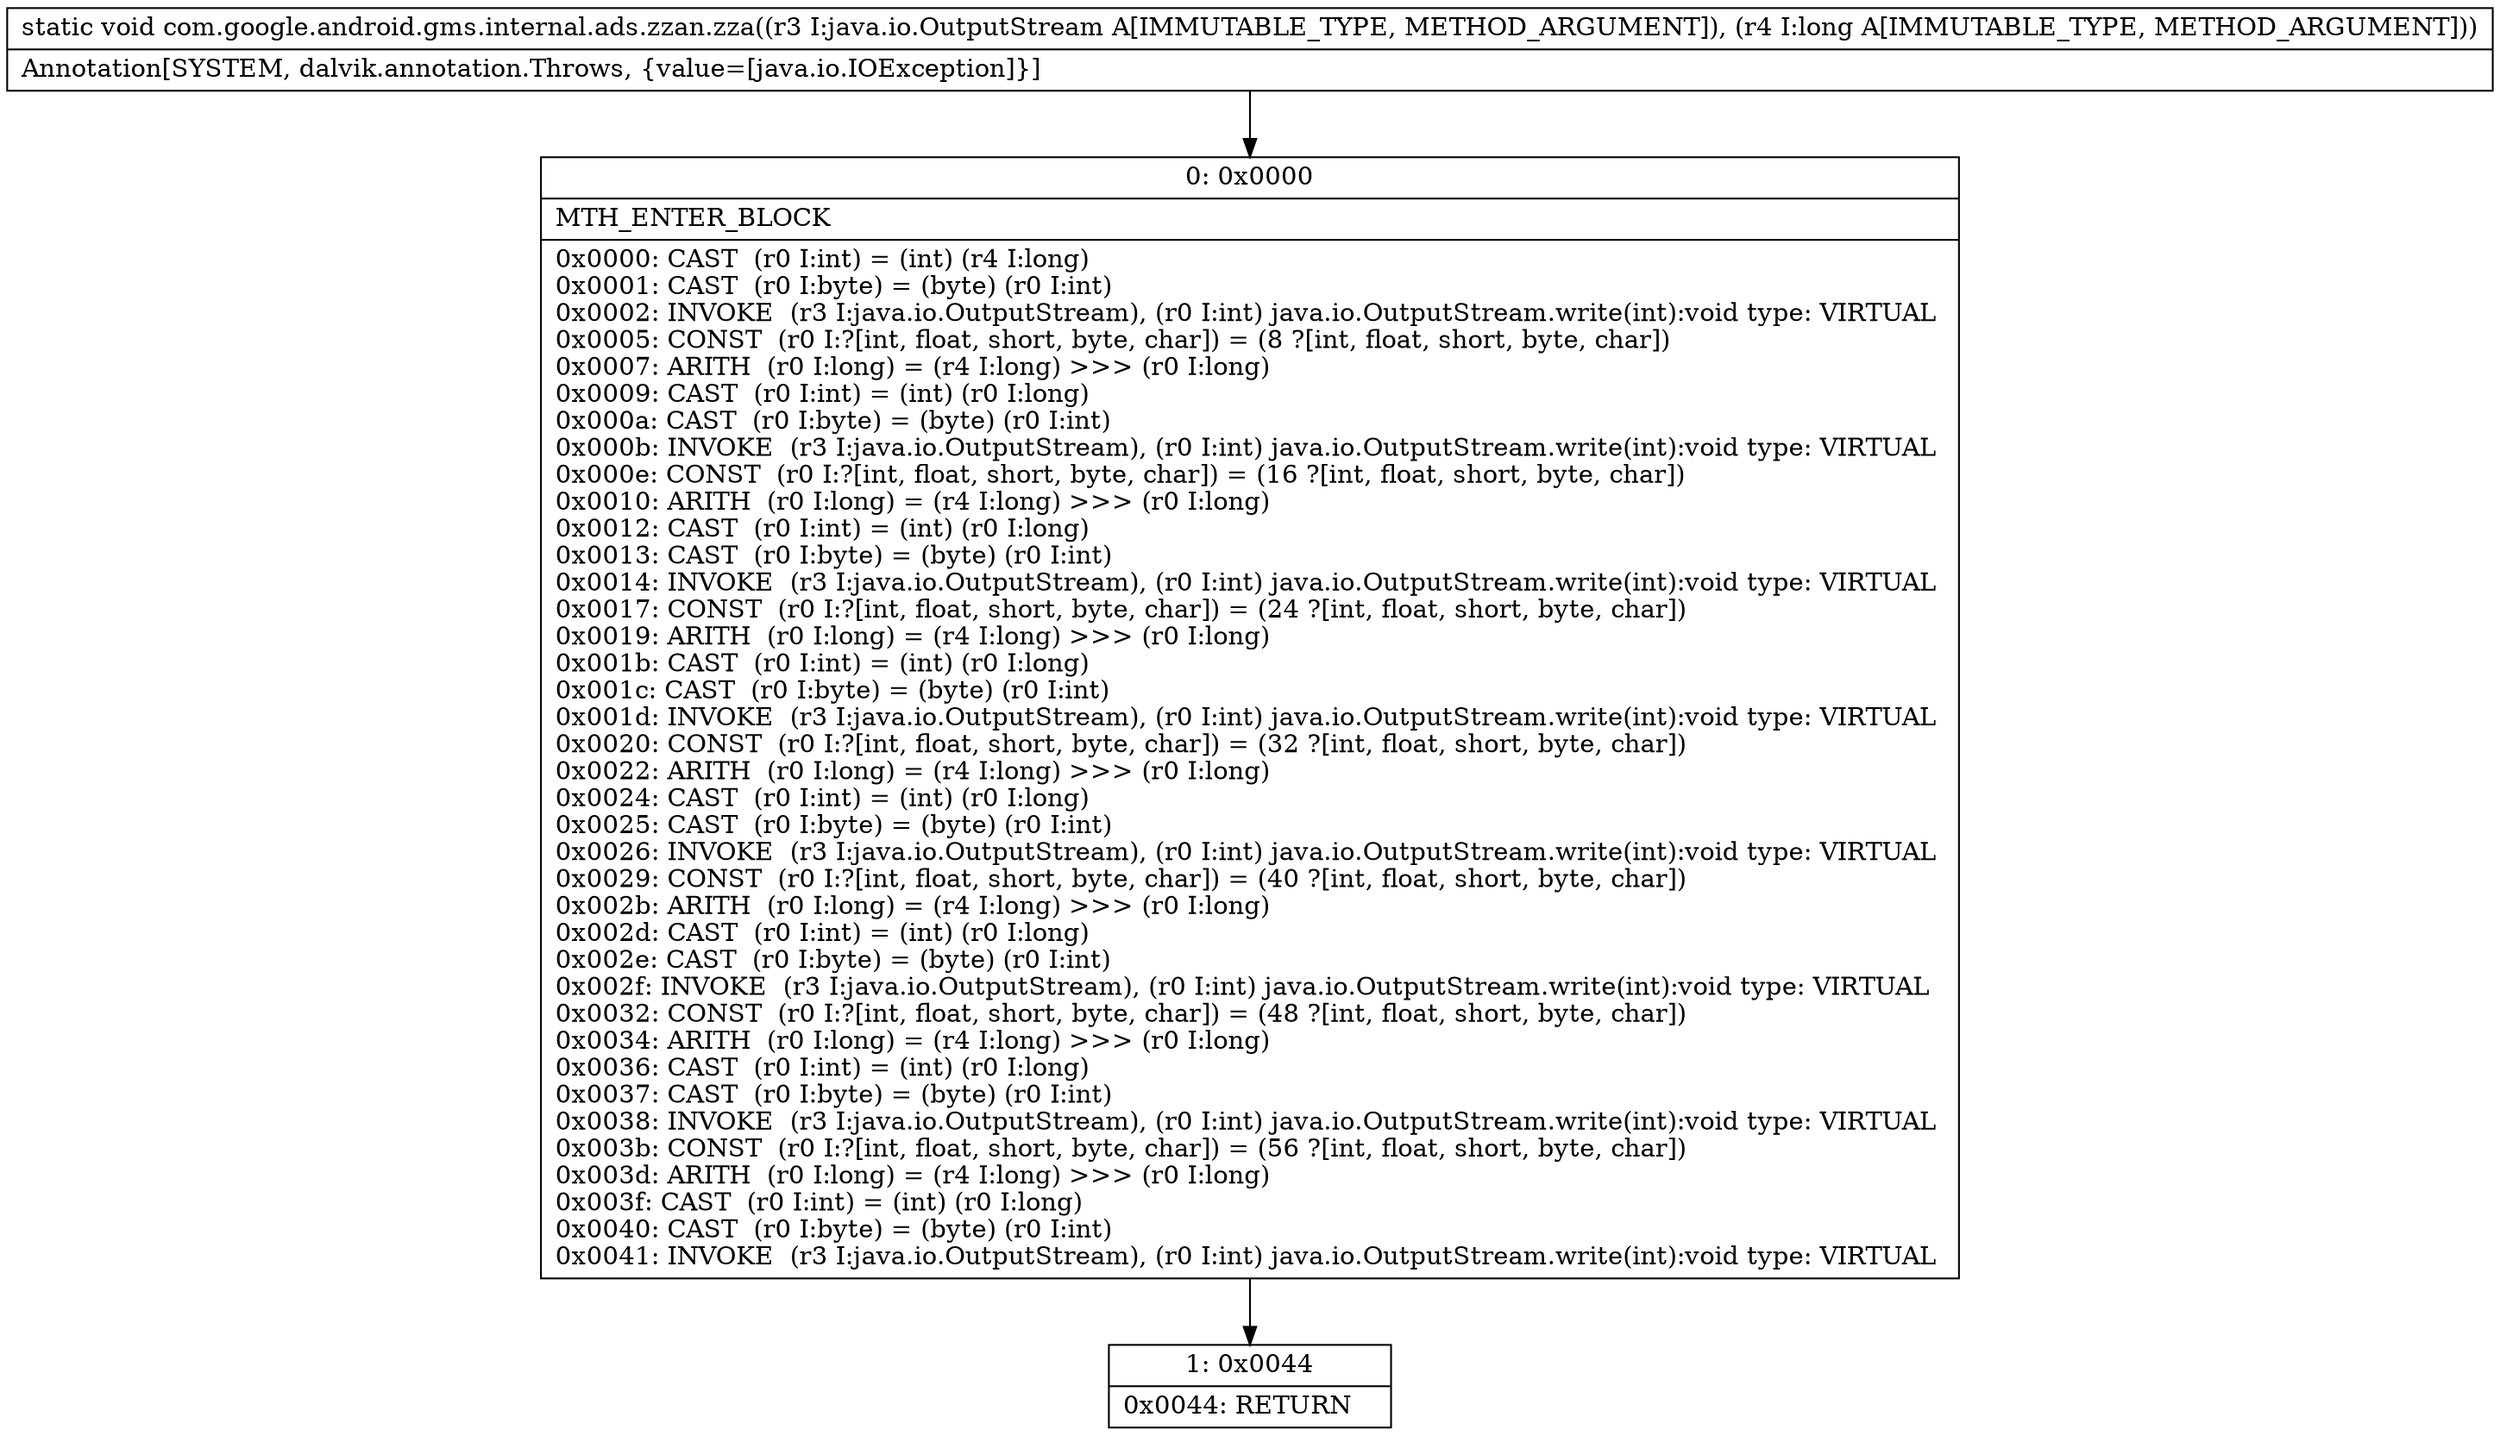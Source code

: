 digraph "CFG forcom.google.android.gms.internal.ads.zzan.zza(Ljava\/io\/OutputStream;J)V" {
Node_0 [shape=record,label="{0\:\ 0x0000|MTH_ENTER_BLOCK\l|0x0000: CAST  (r0 I:int) = (int) (r4 I:long) \l0x0001: CAST  (r0 I:byte) = (byte) (r0 I:int) \l0x0002: INVOKE  (r3 I:java.io.OutputStream), (r0 I:int) java.io.OutputStream.write(int):void type: VIRTUAL \l0x0005: CONST  (r0 I:?[int, float, short, byte, char]) = (8 ?[int, float, short, byte, char]) \l0x0007: ARITH  (r0 I:long) = (r4 I:long) \>\>\> (r0 I:long) \l0x0009: CAST  (r0 I:int) = (int) (r0 I:long) \l0x000a: CAST  (r0 I:byte) = (byte) (r0 I:int) \l0x000b: INVOKE  (r3 I:java.io.OutputStream), (r0 I:int) java.io.OutputStream.write(int):void type: VIRTUAL \l0x000e: CONST  (r0 I:?[int, float, short, byte, char]) = (16 ?[int, float, short, byte, char]) \l0x0010: ARITH  (r0 I:long) = (r4 I:long) \>\>\> (r0 I:long) \l0x0012: CAST  (r0 I:int) = (int) (r0 I:long) \l0x0013: CAST  (r0 I:byte) = (byte) (r0 I:int) \l0x0014: INVOKE  (r3 I:java.io.OutputStream), (r0 I:int) java.io.OutputStream.write(int):void type: VIRTUAL \l0x0017: CONST  (r0 I:?[int, float, short, byte, char]) = (24 ?[int, float, short, byte, char]) \l0x0019: ARITH  (r0 I:long) = (r4 I:long) \>\>\> (r0 I:long) \l0x001b: CAST  (r0 I:int) = (int) (r0 I:long) \l0x001c: CAST  (r0 I:byte) = (byte) (r0 I:int) \l0x001d: INVOKE  (r3 I:java.io.OutputStream), (r0 I:int) java.io.OutputStream.write(int):void type: VIRTUAL \l0x0020: CONST  (r0 I:?[int, float, short, byte, char]) = (32 ?[int, float, short, byte, char]) \l0x0022: ARITH  (r0 I:long) = (r4 I:long) \>\>\> (r0 I:long) \l0x0024: CAST  (r0 I:int) = (int) (r0 I:long) \l0x0025: CAST  (r0 I:byte) = (byte) (r0 I:int) \l0x0026: INVOKE  (r3 I:java.io.OutputStream), (r0 I:int) java.io.OutputStream.write(int):void type: VIRTUAL \l0x0029: CONST  (r0 I:?[int, float, short, byte, char]) = (40 ?[int, float, short, byte, char]) \l0x002b: ARITH  (r0 I:long) = (r4 I:long) \>\>\> (r0 I:long) \l0x002d: CAST  (r0 I:int) = (int) (r0 I:long) \l0x002e: CAST  (r0 I:byte) = (byte) (r0 I:int) \l0x002f: INVOKE  (r3 I:java.io.OutputStream), (r0 I:int) java.io.OutputStream.write(int):void type: VIRTUAL \l0x0032: CONST  (r0 I:?[int, float, short, byte, char]) = (48 ?[int, float, short, byte, char]) \l0x0034: ARITH  (r0 I:long) = (r4 I:long) \>\>\> (r0 I:long) \l0x0036: CAST  (r0 I:int) = (int) (r0 I:long) \l0x0037: CAST  (r0 I:byte) = (byte) (r0 I:int) \l0x0038: INVOKE  (r3 I:java.io.OutputStream), (r0 I:int) java.io.OutputStream.write(int):void type: VIRTUAL \l0x003b: CONST  (r0 I:?[int, float, short, byte, char]) = (56 ?[int, float, short, byte, char]) \l0x003d: ARITH  (r0 I:long) = (r4 I:long) \>\>\> (r0 I:long) \l0x003f: CAST  (r0 I:int) = (int) (r0 I:long) \l0x0040: CAST  (r0 I:byte) = (byte) (r0 I:int) \l0x0041: INVOKE  (r3 I:java.io.OutputStream), (r0 I:int) java.io.OutputStream.write(int):void type: VIRTUAL \l}"];
Node_1 [shape=record,label="{1\:\ 0x0044|0x0044: RETURN   \l}"];
MethodNode[shape=record,label="{static void com.google.android.gms.internal.ads.zzan.zza((r3 I:java.io.OutputStream A[IMMUTABLE_TYPE, METHOD_ARGUMENT]), (r4 I:long A[IMMUTABLE_TYPE, METHOD_ARGUMENT]))  | Annotation[SYSTEM, dalvik.annotation.Throws, \{value=[java.io.IOException]\}]\l}"];
MethodNode -> Node_0;
Node_0 -> Node_1;
}


